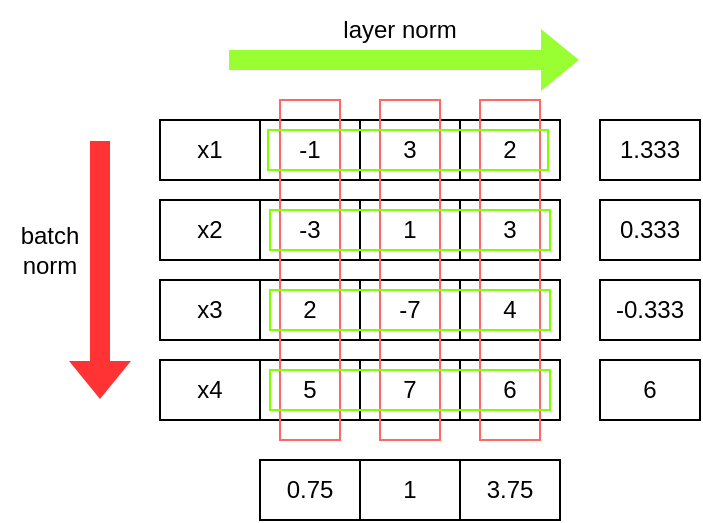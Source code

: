 <mxfile version="22.1.1" type="device">
  <diagram name="第 1 页" id="t_qxIJd-EhDpkBXFyoIc">
    <mxGraphModel dx="485" dy="266" grid="1" gridSize="10" guides="1" tooltips="1" connect="1" arrows="1" fold="1" page="1" pageScale="1" pageWidth="827" pageHeight="1169" math="0" shadow="0">
      <root>
        <mxCell id="0" />
        <mxCell id="1" parent="0" />
        <mxCell id="hruWKEGabwUJ3pxfg4BR-1" value="x1" style="rounded=0;whiteSpace=wrap;html=1;" vertex="1" parent="1">
          <mxGeometry x="230" y="220" width="50" height="30" as="geometry" />
        </mxCell>
        <mxCell id="hruWKEGabwUJ3pxfg4BR-2" value="x2" style="rounded=0;whiteSpace=wrap;html=1;" vertex="1" parent="1">
          <mxGeometry x="230" y="260" width="50" height="30" as="geometry" />
        </mxCell>
        <mxCell id="hruWKEGabwUJ3pxfg4BR-3" value="x3" style="rounded=0;whiteSpace=wrap;html=1;" vertex="1" parent="1">
          <mxGeometry x="230" y="300" width="50" height="30" as="geometry" />
        </mxCell>
        <mxCell id="hruWKEGabwUJ3pxfg4BR-4" value="-1" style="rounded=0;whiteSpace=wrap;html=1;" vertex="1" parent="1">
          <mxGeometry x="280" y="220" width="50" height="30" as="geometry" />
        </mxCell>
        <mxCell id="hruWKEGabwUJ3pxfg4BR-5" value="3" style="rounded=0;whiteSpace=wrap;html=1;" vertex="1" parent="1">
          <mxGeometry x="330" y="220" width="50" height="30" as="geometry" />
        </mxCell>
        <mxCell id="hruWKEGabwUJ3pxfg4BR-6" value="2" style="rounded=0;whiteSpace=wrap;html=1;" vertex="1" parent="1">
          <mxGeometry x="380" y="220" width="50" height="30" as="geometry" />
        </mxCell>
        <mxCell id="hruWKEGabwUJ3pxfg4BR-7" value="-3" style="rounded=0;whiteSpace=wrap;html=1;" vertex="1" parent="1">
          <mxGeometry x="280" y="260" width="50" height="30" as="geometry" />
        </mxCell>
        <mxCell id="hruWKEGabwUJ3pxfg4BR-8" value="2" style="rounded=0;whiteSpace=wrap;html=1;" vertex="1" parent="1">
          <mxGeometry x="280" y="300" width="50" height="30" as="geometry" />
        </mxCell>
        <mxCell id="hruWKEGabwUJ3pxfg4BR-9" value="1" style="rounded=0;whiteSpace=wrap;html=1;" vertex="1" parent="1">
          <mxGeometry x="330" y="260" width="50" height="30" as="geometry" />
        </mxCell>
        <mxCell id="hruWKEGabwUJ3pxfg4BR-10" value="-7" style="rounded=0;whiteSpace=wrap;html=1;" vertex="1" parent="1">
          <mxGeometry x="330" y="300" width="50" height="30" as="geometry" />
        </mxCell>
        <mxCell id="hruWKEGabwUJ3pxfg4BR-11" value="3" style="rounded=0;whiteSpace=wrap;html=1;" vertex="1" parent="1">
          <mxGeometry x="380" y="260" width="50" height="30" as="geometry" />
        </mxCell>
        <mxCell id="hruWKEGabwUJ3pxfg4BR-12" value="4" style="rounded=0;whiteSpace=wrap;html=1;" vertex="1" parent="1">
          <mxGeometry x="380" y="300" width="50" height="30" as="geometry" />
        </mxCell>
        <mxCell id="hruWKEGabwUJ3pxfg4BR-13" value="1.333" style="rounded=0;whiteSpace=wrap;html=1;" vertex="1" parent="1">
          <mxGeometry x="450" y="220" width="50" height="30" as="geometry" />
        </mxCell>
        <mxCell id="hruWKEGabwUJ3pxfg4BR-14" value="0.333" style="rounded=0;whiteSpace=wrap;html=1;" vertex="1" parent="1">
          <mxGeometry x="450" y="260" width="50" height="30" as="geometry" />
        </mxCell>
        <mxCell id="hruWKEGabwUJ3pxfg4BR-15" value="-0.333" style="rounded=0;whiteSpace=wrap;html=1;" vertex="1" parent="1">
          <mxGeometry x="450" y="300" width="50" height="30" as="geometry" />
        </mxCell>
        <mxCell id="hruWKEGabwUJ3pxfg4BR-16" value="0.75" style="rounded=0;whiteSpace=wrap;html=1;" vertex="1" parent="1">
          <mxGeometry x="280" y="390" width="50" height="30" as="geometry" />
        </mxCell>
        <mxCell id="hruWKEGabwUJ3pxfg4BR-17" value="1" style="rounded=0;whiteSpace=wrap;html=1;" vertex="1" parent="1">
          <mxGeometry x="330" y="390" width="50" height="30" as="geometry" />
        </mxCell>
        <mxCell id="hruWKEGabwUJ3pxfg4BR-18" value="3.75" style="rounded=0;whiteSpace=wrap;html=1;" vertex="1" parent="1">
          <mxGeometry x="380" y="390" width="50" height="30" as="geometry" />
        </mxCell>
        <mxCell id="hruWKEGabwUJ3pxfg4BR-19" value="x4" style="rounded=0;whiteSpace=wrap;html=1;" vertex="1" parent="1">
          <mxGeometry x="230" y="340" width="50" height="30" as="geometry" />
        </mxCell>
        <mxCell id="hruWKEGabwUJ3pxfg4BR-20" value="5" style="rounded=0;whiteSpace=wrap;html=1;" vertex="1" parent="1">
          <mxGeometry x="280" y="340" width="50" height="30" as="geometry" />
        </mxCell>
        <mxCell id="hruWKEGabwUJ3pxfg4BR-21" value="7" style="rounded=0;whiteSpace=wrap;html=1;" vertex="1" parent="1">
          <mxGeometry x="330" y="340" width="50" height="30" as="geometry" />
        </mxCell>
        <mxCell id="hruWKEGabwUJ3pxfg4BR-22" value="6" style="rounded=0;whiteSpace=wrap;html=1;" vertex="1" parent="1">
          <mxGeometry x="380" y="340" width="50" height="30" as="geometry" />
        </mxCell>
        <mxCell id="hruWKEGabwUJ3pxfg4BR-23" value="6" style="rounded=0;whiteSpace=wrap;html=1;" vertex="1" parent="1">
          <mxGeometry x="450" y="340" width="50" height="30" as="geometry" />
        </mxCell>
        <mxCell id="hruWKEGabwUJ3pxfg4BR-24" value="" style="rounded=0;whiteSpace=wrap;html=1;fillColor=none;strokeColor=#FF6666;" vertex="1" parent="1">
          <mxGeometry x="290" y="210" width="30" height="170" as="geometry" />
        </mxCell>
        <mxCell id="hruWKEGabwUJ3pxfg4BR-25" value="" style="rounded=0;whiteSpace=wrap;html=1;fillColor=none;strokeColor=#FF6666;" vertex="1" parent="1">
          <mxGeometry x="340" y="210" width="30" height="170" as="geometry" />
        </mxCell>
        <mxCell id="hruWKEGabwUJ3pxfg4BR-26" value="" style="rounded=0;whiteSpace=wrap;html=1;fillColor=none;strokeColor=#FF6666;" vertex="1" parent="1">
          <mxGeometry x="390" y="210" width="30" height="170" as="geometry" />
        </mxCell>
        <mxCell id="hruWKEGabwUJ3pxfg4BR-27" value="" style="rounded=0;whiteSpace=wrap;html=1;fillColor=none;strokeColor=#80FF00;" vertex="1" parent="1">
          <mxGeometry x="284" y="225" width="140" height="20" as="geometry" />
        </mxCell>
        <mxCell id="hruWKEGabwUJ3pxfg4BR-28" value="" style="rounded=0;whiteSpace=wrap;html=1;fillColor=none;strokeColor=#80FF00;" vertex="1" parent="1">
          <mxGeometry x="285" y="265" width="140" height="20" as="geometry" />
        </mxCell>
        <mxCell id="hruWKEGabwUJ3pxfg4BR-29" value="" style="rounded=0;whiteSpace=wrap;html=1;fillColor=none;strokeColor=#80FF00;" vertex="1" parent="1">
          <mxGeometry x="285" y="305" width="140" height="20" as="geometry" />
        </mxCell>
        <mxCell id="hruWKEGabwUJ3pxfg4BR-30" value="" style="rounded=0;whiteSpace=wrap;html=1;fillColor=none;strokeColor=#80FF00;" vertex="1" parent="1">
          <mxGeometry x="285" y="345" width="140" height="20" as="geometry" />
        </mxCell>
        <mxCell id="hruWKEGabwUJ3pxfg4BR-31" value="" style="shape=flexArrow;endArrow=classic;html=1;rounded=0;fillColor=#99FF33;strokeColor=none;" edge="1" parent="1">
          <mxGeometry width="50" height="50" relative="1" as="geometry">
            <mxPoint x="264" y="190" as="sourcePoint" />
            <mxPoint x="440" y="190" as="targetPoint" />
          </mxGeometry>
        </mxCell>
        <mxCell id="hruWKEGabwUJ3pxfg4BR-33" value="layer norm" style="rounded=0;whiteSpace=wrap;html=1;fillColor=none;strokeColor=none;" vertex="1" parent="1">
          <mxGeometry x="290" y="160" width="120" height="30" as="geometry" />
        </mxCell>
        <mxCell id="hruWKEGabwUJ3pxfg4BR-34" value="" style="shape=flexArrow;endArrow=classic;html=1;rounded=0;fillColor=#FF3333;strokeColor=none;" edge="1" parent="1">
          <mxGeometry width="50" height="50" relative="1" as="geometry">
            <mxPoint x="200" y="230" as="sourcePoint" />
            <mxPoint x="200" y="360" as="targetPoint" />
          </mxGeometry>
        </mxCell>
        <mxCell id="hruWKEGabwUJ3pxfg4BR-35" value="batch&lt;br&gt;norm" style="rounded=0;whiteSpace=wrap;html=1;fillColor=none;strokeColor=none;" vertex="1" parent="1">
          <mxGeometry x="150" y="260" width="50" height="50" as="geometry" />
        </mxCell>
      </root>
    </mxGraphModel>
  </diagram>
</mxfile>
